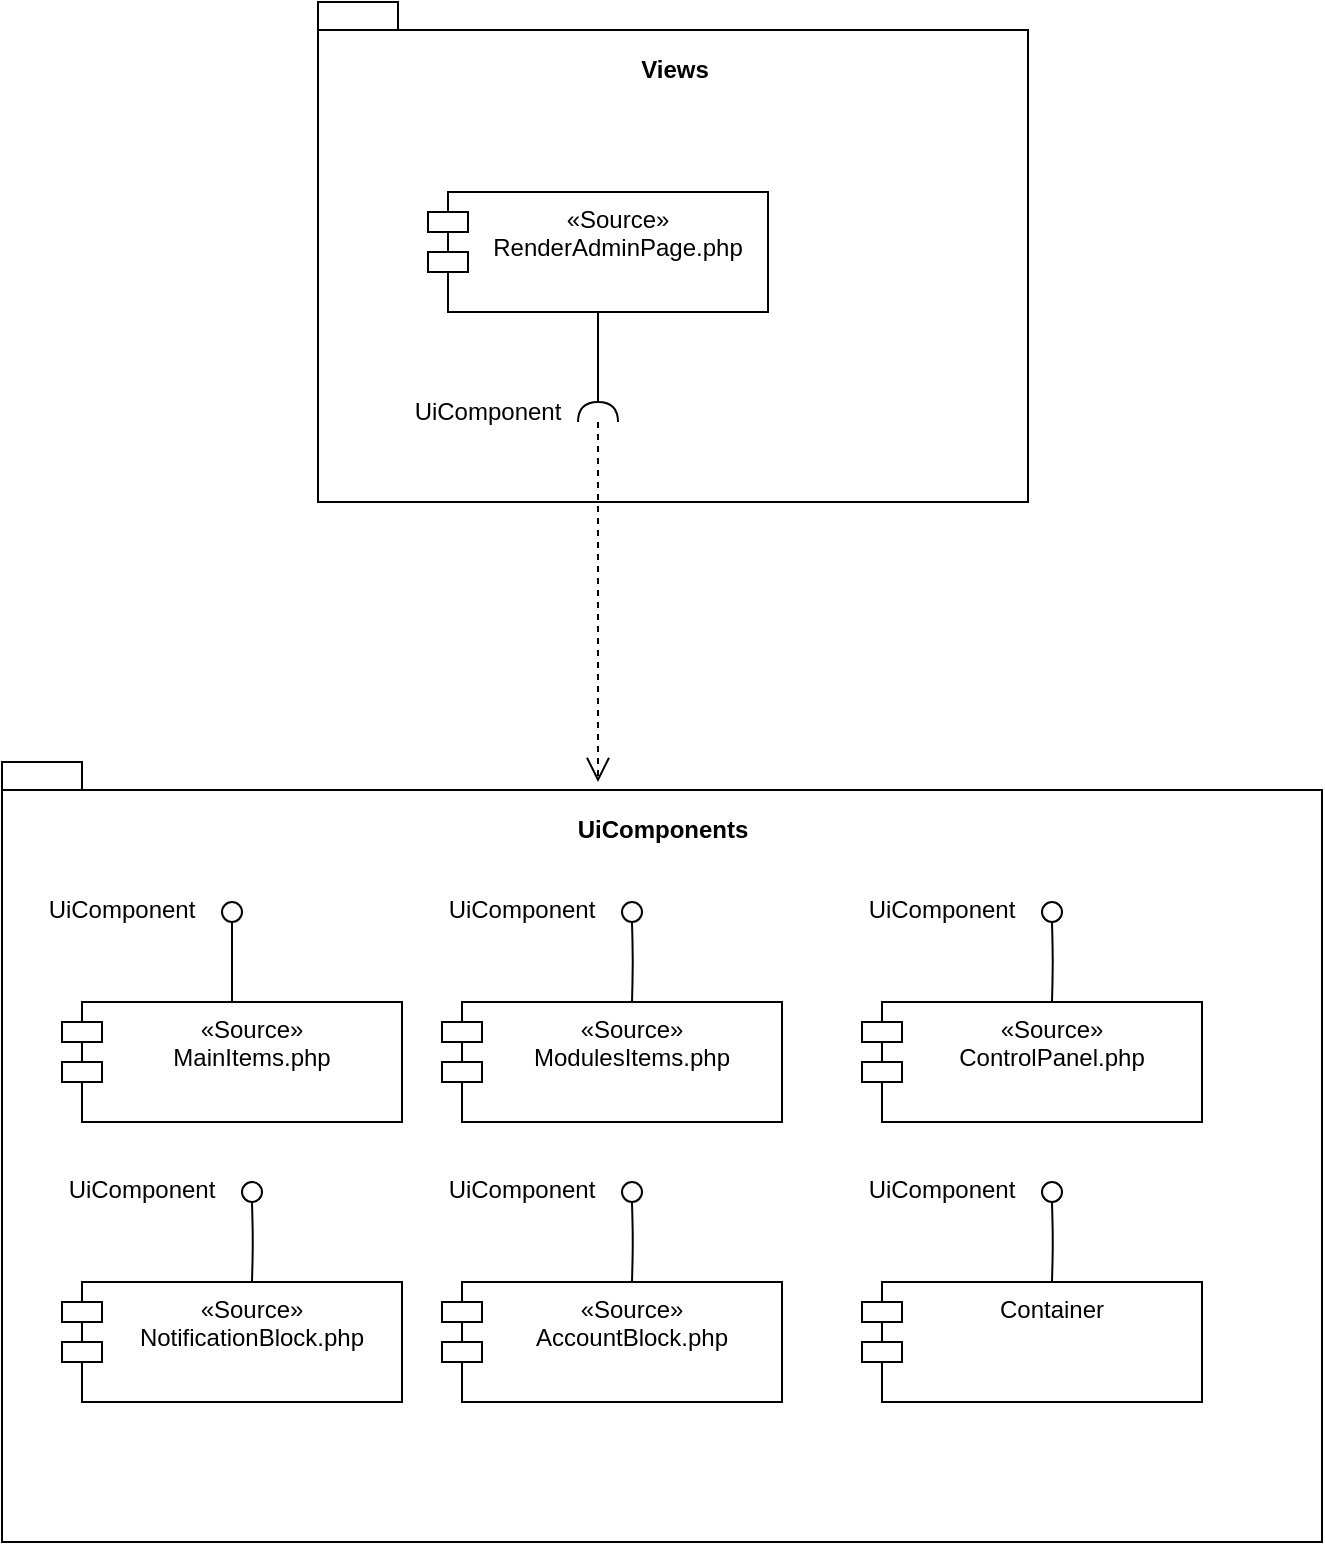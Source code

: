<mxfile>
    <diagram name="Страница 1" id="XqwJs3OHlsFWiFqLp2U1">
        <mxGraphModel dx="283" dy="278" grid="1" gridSize="10" guides="1" tooltips="1" connect="1" arrows="1" fold="1" page="1" pageScale="1" pageWidth="850" pageHeight="1100" math="0" shadow="0">
            <root>
                <mxCell id="0"/>
                <mxCell id="1" parent="0"/>
                <mxCell id="60" value="" style="group" vertex="1" connectable="0" parent="1">
                    <mxGeometry x="90" y="540" width="660" height="390" as="geometry"/>
                </mxCell>
                <mxCell id="49" value="UiComponents" style="shape=folder;fontStyle=1;spacingTop=20;tabWidth=40;tabHeight=14;tabPosition=left;align=center;spacing=2;fontColor=default;html=1;verticalAlign=top;movable=0;resizable=0;rotatable=0;deletable=0;editable=0;connectable=0;" vertex="1" parent="60">
                    <mxGeometry width="660" height="390" as="geometry"/>
                </mxCell>
                <mxCell id="53" value="«Source»&#10;MainItems.php" style="shape=module;align=left;spacingLeft=20;align=center;verticalAlign=top;" vertex="1" parent="60">
                    <mxGeometry x="30" y="120" width="170" height="60" as="geometry"/>
                </mxCell>
                <mxCell id="54" value="«Source»&#10;ModulesItems.php" style="shape=module;align=left;spacingLeft=20;align=center;verticalAlign=top;" vertex="1" parent="60">
                    <mxGeometry x="220" y="120" width="170" height="60" as="geometry"/>
                </mxCell>
                <mxCell id="55" value="«Source»&#10;ControlPanel.php" style="shape=module;align=left;spacingLeft=20;align=center;verticalAlign=top;" vertex="1" parent="60">
                    <mxGeometry x="430" y="120" width="170" height="60" as="geometry"/>
                </mxCell>
                <mxCell id="56" value="«Source»&#10;NotificationBlock.php" style="shape=module;align=left;spacingLeft=20;align=center;verticalAlign=top;" vertex="1" parent="60">
                    <mxGeometry x="30" y="260" width="170" height="60" as="geometry"/>
                </mxCell>
                <mxCell id="57" value="«Source»&#10;AccountBlock.php" style="shape=module;align=left;spacingLeft=20;align=center;verticalAlign=top;" vertex="1" parent="60">
                    <mxGeometry x="220" y="260" width="170" height="60" as="geometry"/>
                </mxCell>
                <mxCell id="58" value="Container" style="shape=module;align=left;spacingLeft=20;align=center;verticalAlign=top;" vertex="1" parent="60">
                    <mxGeometry x="430" y="260" width="170" height="60" as="geometry"/>
                </mxCell>
                <mxCell id="82" value="" style="ellipse;whiteSpace=wrap;html=1;align=center;aspect=fixed;resizable=0;points=[];outlineConnect=0;sketch=0;strokeWidth=1;fontSize=12;" vertex="1" parent="60">
                    <mxGeometry x="110" y="70" width="10" height="10" as="geometry"/>
                </mxCell>
                <mxCell id="83" style="edgeStyle=orthogonalEdgeStyle;rounded=1;jumpStyle=none;html=1;strokeWidth=1;fontColor=default;startArrow=none;startFill=0;endArrow=none;endFill=0;endSize=10;" edge="1" parent="60" source="53" target="82">
                    <mxGeometry relative="1" as="geometry">
                        <mxPoint x="115" y="72.5" as="sourcePoint"/>
                    </mxGeometry>
                </mxCell>
                <mxCell id="85" value="UiComponent" style="text;html=1;strokeColor=none;fillColor=none;align=center;verticalAlign=middle;whiteSpace=wrap;rounded=0;" vertex="1" parent="60">
                    <mxGeometry x="20" y="67.5" width="80" height="12.5" as="geometry"/>
                </mxCell>
                <mxCell id="92" value="" style="ellipse;whiteSpace=wrap;html=1;align=center;aspect=fixed;resizable=0;points=[];outlineConnect=0;sketch=0;strokeWidth=1;fontSize=12;" vertex="1" parent="60">
                    <mxGeometry x="310" y="70" width="10" height="10" as="geometry"/>
                </mxCell>
                <mxCell id="93" style="edgeStyle=orthogonalEdgeStyle;rounded=1;jumpStyle=none;html=1;strokeWidth=1;fontColor=default;startArrow=none;startFill=0;endArrow=none;endFill=0;endSize=10;" edge="1" parent="60" target="92">
                    <mxGeometry relative="1" as="geometry">
                        <mxPoint x="315" y="120" as="sourcePoint"/>
                    </mxGeometry>
                </mxCell>
                <mxCell id="94" value="UiComponent" style="text;html=1;strokeColor=none;fillColor=none;align=center;verticalAlign=middle;whiteSpace=wrap;rounded=0;" vertex="1" parent="60">
                    <mxGeometry x="220" y="67.5" width="80" height="12.5" as="geometry"/>
                </mxCell>
                <mxCell id="95" value="" style="ellipse;whiteSpace=wrap;html=1;align=center;aspect=fixed;resizable=0;points=[];outlineConnect=0;sketch=0;strokeWidth=1;fontSize=12;" vertex="1" parent="60">
                    <mxGeometry x="520" y="70" width="10" height="10" as="geometry"/>
                </mxCell>
                <mxCell id="96" style="edgeStyle=orthogonalEdgeStyle;rounded=1;jumpStyle=none;html=1;strokeWidth=1;fontColor=default;startArrow=none;startFill=0;endArrow=none;endFill=0;endSize=10;" edge="1" target="95" parent="60">
                    <mxGeometry relative="1" as="geometry">
                        <mxPoint x="525" y="120" as="sourcePoint"/>
                    </mxGeometry>
                </mxCell>
                <mxCell id="97" value="UiComponent" style="text;html=1;strokeColor=none;fillColor=none;align=center;verticalAlign=middle;whiteSpace=wrap;rounded=0;" vertex="1" parent="60">
                    <mxGeometry x="430" y="67.5" width="80" height="12.5" as="geometry"/>
                </mxCell>
                <mxCell id="98" value="" style="ellipse;whiteSpace=wrap;html=1;align=center;aspect=fixed;resizable=0;points=[];outlineConnect=0;sketch=0;strokeWidth=1;fontSize=12;" vertex="1" parent="60">
                    <mxGeometry x="520" y="210" width="10" height="10" as="geometry"/>
                </mxCell>
                <mxCell id="99" style="edgeStyle=orthogonalEdgeStyle;rounded=1;jumpStyle=none;html=1;strokeWidth=1;fontColor=default;startArrow=none;startFill=0;endArrow=none;endFill=0;endSize=10;" edge="1" target="98" parent="60">
                    <mxGeometry relative="1" as="geometry">
                        <mxPoint x="525" y="260" as="sourcePoint"/>
                    </mxGeometry>
                </mxCell>
                <mxCell id="100" value="UiComponent" style="text;html=1;strokeColor=none;fillColor=none;align=center;verticalAlign=middle;whiteSpace=wrap;rounded=0;" vertex="1" parent="60">
                    <mxGeometry x="430" y="207.5" width="80" height="12.5" as="geometry"/>
                </mxCell>
                <mxCell id="101" value="" style="ellipse;whiteSpace=wrap;html=1;align=center;aspect=fixed;resizable=0;points=[];outlineConnect=0;sketch=0;strokeWidth=1;fontSize=12;" vertex="1" parent="60">
                    <mxGeometry x="310" y="210" width="10" height="10" as="geometry"/>
                </mxCell>
                <mxCell id="102" style="edgeStyle=orthogonalEdgeStyle;rounded=1;jumpStyle=none;html=1;strokeWidth=1;fontColor=default;startArrow=none;startFill=0;endArrow=none;endFill=0;endSize=10;" edge="1" target="101" parent="60">
                    <mxGeometry relative="1" as="geometry">
                        <mxPoint x="315" y="260" as="sourcePoint"/>
                    </mxGeometry>
                </mxCell>
                <mxCell id="103" value="UiComponent" style="text;html=1;strokeColor=none;fillColor=none;align=center;verticalAlign=middle;whiteSpace=wrap;rounded=0;" vertex="1" parent="60">
                    <mxGeometry x="220" y="207.5" width="80" height="12.5" as="geometry"/>
                </mxCell>
                <mxCell id="104" value="" style="ellipse;whiteSpace=wrap;html=1;align=center;aspect=fixed;resizable=0;points=[];outlineConnect=0;sketch=0;strokeWidth=1;fontSize=12;" vertex="1" parent="60">
                    <mxGeometry x="120" y="210" width="10" height="10" as="geometry"/>
                </mxCell>
                <mxCell id="105" style="edgeStyle=orthogonalEdgeStyle;rounded=1;jumpStyle=none;html=1;strokeWidth=1;fontColor=default;startArrow=none;startFill=0;endArrow=none;endFill=0;endSize=10;" edge="1" target="104" parent="60">
                    <mxGeometry relative="1" as="geometry">
                        <mxPoint x="125" y="260" as="sourcePoint"/>
                    </mxGeometry>
                </mxCell>
                <mxCell id="106" value="UiComponent" style="text;html=1;strokeColor=none;fillColor=none;align=center;verticalAlign=middle;whiteSpace=wrap;rounded=0;" vertex="1" parent="60">
                    <mxGeometry x="30" y="207.5" width="80" height="12.5" as="geometry"/>
                </mxCell>
                <mxCell id="86" value="" style="group" vertex="1" connectable="0" parent="1">
                    <mxGeometry x="248" y="160" width="355" height="250" as="geometry"/>
                </mxCell>
                <mxCell id="59" value="Views" style="shape=folder;fontStyle=1;spacingTop=20;tabWidth=40;tabHeight=14;tabPosition=left;html=1;fontColor=default;verticalAlign=top;" vertex="1" parent="86">
                    <mxGeometry width="355" height="250" as="geometry"/>
                </mxCell>
                <mxCell id="4" value="«Source»&#10;RenderAdminPage.php" style="shape=module;align=left;spacingLeft=20;align=center;verticalAlign=top;" vertex="1" parent="86">
                    <mxGeometry x="55" y="95" width="170" height="60" as="geometry"/>
                </mxCell>
                <mxCell id="5" value="" style="rounded=0;orthogonalLoop=1;jettySize=auto;html=1;endArrow=none;endFill=0;sketch=0;sourcePerimeterSpacing=0;targetPerimeterSpacing=0;" edge="1" target="51" parent="86" source="4">
                    <mxGeometry relative="1" as="geometry">
                        <mxPoint x="130" y="290" as="sourcePoint"/>
                        <mxPoint x="140" y="267.5" as="targetPoint"/>
                    </mxGeometry>
                </mxCell>
                <mxCell id="11" value="UiComponent" style="text;html=1;strokeColor=none;fillColor=none;align=center;verticalAlign=middle;whiteSpace=wrap;rounded=0;" vertex="1" parent="86">
                    <mxGeometry x="45" y="198.75" width="80" height="12.5" as="geometry"/>
                </mxCell>
                <mxCell id="51" value="" style="shape=requiredInterface;html=1;verticalLabelPosition=bottom;sketch=0;rotation=-90;fontColor=default;" vertex="1" parent="86">
                    <mxGeometry x="135" y="195" width="10" height="20" as="geometry"/>
                </mxCell>
                <mxCell id="107" style="edgeStyle=orthogonalEdgeStyle;rounded=1;jumpStyle=none;html=1;dashed=1;strokeWidth=1;fontSize=12;fontColor=default;startArrow=none;startFill=0;endArrow=open;endFill=0;endSize=10;" edge="1" parent="1" source="51">
                    <mxGeometry relative="1" as="geometry">
                        <mxPoint x="388" y="550" as="targetPoint"/>
                    </mxGeometry>
                </mxCell>
            </root>
        </mxGraphModel>
    </diagram>
</mxfile>